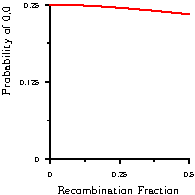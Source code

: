 import graph;
size(100, 100, IgnoreAspect);
real f(real r)
{
	return 2*(1-r)*(1-r)/(8*(1 + 2*r)) + 3*(1-r)*r/(8+16*r) + 10*r/(16+32*r);
}
xaxis(L = shift(-4, 0)*scale(0.5)*Label("Recombination Fraction"), 0, RightTicks(N=2, n=2, format = scale(0.35)*defaultformat, Size = 2, size = 1));
yaxis(L = scale(0.5)*rotate(90)*Label("Probability of 0,0"), ymin = 0, ymax = 0.25, ticks = LeftTicks(scale(0.35)*defaultformat, N = 2, n = 2, Size = 2, size = 1));
draw(graph(f, 0, 0.5, operator..), red);